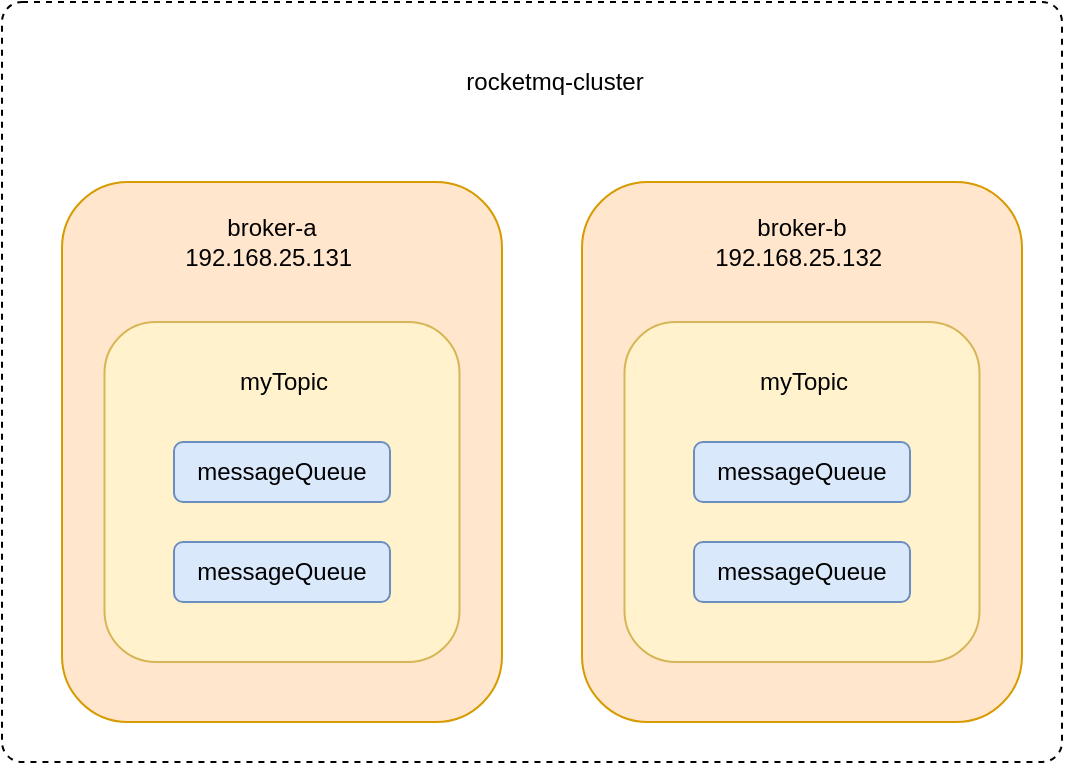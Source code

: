 <mxfile version="14.6.13" type="github">
  <diagram id="DJlun6UOrsroAtEnx9gG" name="Page-1">
    <mxGraphModel dx="946" dy="536" grid="1" gridSize="10" guides="1" tooltips="1" connect="1" arrows="1" fold="1" page="1" pageScale="1" pageWidth="827" pageHeight="1169" math="0" shadow="0">
      <root>
        <mxCell id="0" />
        <mxCell id="1" parent="0" />
        <mxCell id="yahlgQnTpiWFpfiaoNeg-2" value="" style="html=1;align=center;verticalAlign=top;rounded=1;absoluteArcSize=1;arcSize=20;dashed=1;" vertex="1" parent="1">
          <mxGeometry x="70" width="530" height="380" as="geometry" />
        </mxCell>
        <mxCell id="I19I14_d2ybFD91y2NM1-1" value="" style="rounded=1;whiteSpace=wrap;html=1;fillColor=#ffe6cc;strokeColor=#d79b00;" parent="1" vertex="1">
          <mxGeometry x="100" y="90" width="220" height="270" as="geometry" />
        </mxCell>
        <mxCell id="I19I14_d2ybFD91y2NM1-2" value="broker-a&lt;br&gt;192.168.25.131&amp;nbsp;" style="text;html=1;strokeColor=none;fillColor=none;align=center;verticalAlign=middle;whiteSpace=wrap;rounded=0;" parent="1" vertex="1">
          <mxGeometry x="162" y="110" width="86" height="20" as="geometry" />
        </mxCell>
        <mxCell id="I19I14_d2ybFD91y2NM1-6" value="" style="rounded=1;whiteSpace=wrap;html=1;fillColor=#fff2cc;strokeColor=#d6b656;" parent="1" vertex="1">
          <mxGeometry x="121.25" y="160" width="177.5" height="170" as="geometry" />
        </mxCell>
        <mxCell id="I19I14_d2ybFD91y2NM1-4" value="messageQueue" style="rounded=1;whiteSpace=wrap;html=1;fillColor=#dae8fc;strokeColor=#6c8ebf;" parent="1" vertex="1">
          <mxGeometry x="156" y="220" width="108" height="30" as="geometry" />
        </mxCell>
        <mxCell id="I19I14_d2ybFD91y2NM1-5" value="messageQueue" style="rounded=1;whiteSpace=wrap;html=1;fillColor=#dae8fc;strokeColor=#6c8ebf;" parent="1" vertex="1">
          <mxGeometry x="156" y="270" width="108" height="30" as="geometry" />
        </mxCell>
        <mxCell id="I19I14_d2ybFD91y2NM1-7" value="myTopic" style="text;html=1;strokeColor=none;fillColor=none;align=center;verticalAlign=middle;whiteSpace=wrap;rounded=0;" parent="1" vertex="1">
          <mxGeometry x="191.25" y="180" width="40" height="20" as="geometry" />
        </mxCell>
        <mxCell id="I19I14_d2ybFD91y2NM1-8" value="" style="rounded=1;whiteSpace=wrap;html=1;fillColor=#ffe6cc;strokeColor=#d79b00;" parent="1" vertex="1">
          <mxGeometry x="360" y="90" width="220" height="270" as="geometry" />
        </mxCell>
        <mxCell id="I19I14_d2ybFD91y2NM1-9" value="broker-b&lt;br&gt;192.168.25.132&amp;nbsp;" style="text;html=1;strokeColor=none;fillColor=none;align=center;verticalAlign=middle;whiteSpace=wrap;rounded=0;" parent="1" vertex="1">
          <mxGeometry x="427" y="110" width="86" height="20" as="geometry" />
        </mxCell>
        <mxCell id="I19I14_d2ybFD91y2NM1-10" value="" style="rounded=1;whiteSpace=wrap;html=1;fillColor=#fff2cc;strokeColor=#d6b656;" parent="1" vertex="1">
          <mxGeometry x="381.25" y="160" width="177.5" height="170" as="geometry" />
        </mxCell>
        <mxCell id="I19I14_d2ybFD91y2NM1-11" value="messageQueue" style="rounded=1;whiteSpace=wrap;html=1;fillColor=#dae8fc;strokeColor=#6c8ebf;" parent="1" vertex="1">
          <mxGeometry x="416" y="220" width="108" height="30" as="geometry" />
        </mxCell>
        <mxCell id="I19I14_d2ybFD91y2NM1-12" value="messageQueue" style="rounded=1;whiteSpace=wrap;html=1;fillColor=#dae8fc;strokeColor=#6c8ebf;" parent="1" vertex="1">
          <mxGeometry x="416" y="270" width="108" height="30" as="geometry" />
        </mxCell>
        <mxCell id="I19I14_d2ybFD91y2NM1-13" value="myTopic" style="text;html=1;strokeColor=none;fillColor=none;align=center;verticalAlign=middle;whiteSpace=wrap;rounded=0;" parent="1" vertex="1">
          <mxGeometry x="451.25" y="180" width="40" height="20" as="geometry" />
        </mxCell>
        <mxCell id="yahlgQnTpiWFpfiaoNeg-3" value="rocketmq-cluster" style="text;html=1;strokeColor=none;fillColor=none;align=center;verticalAlign=middle;whiteSpace=wrap;rounded=0;" vertex="1" parent="1">
          <mxGeometry x="279" y="30" width="135" height="20" as="geometry" />
        </mxCell>
      </root>
    </mxGraphModel>
  </diagram>
</mxfile>
